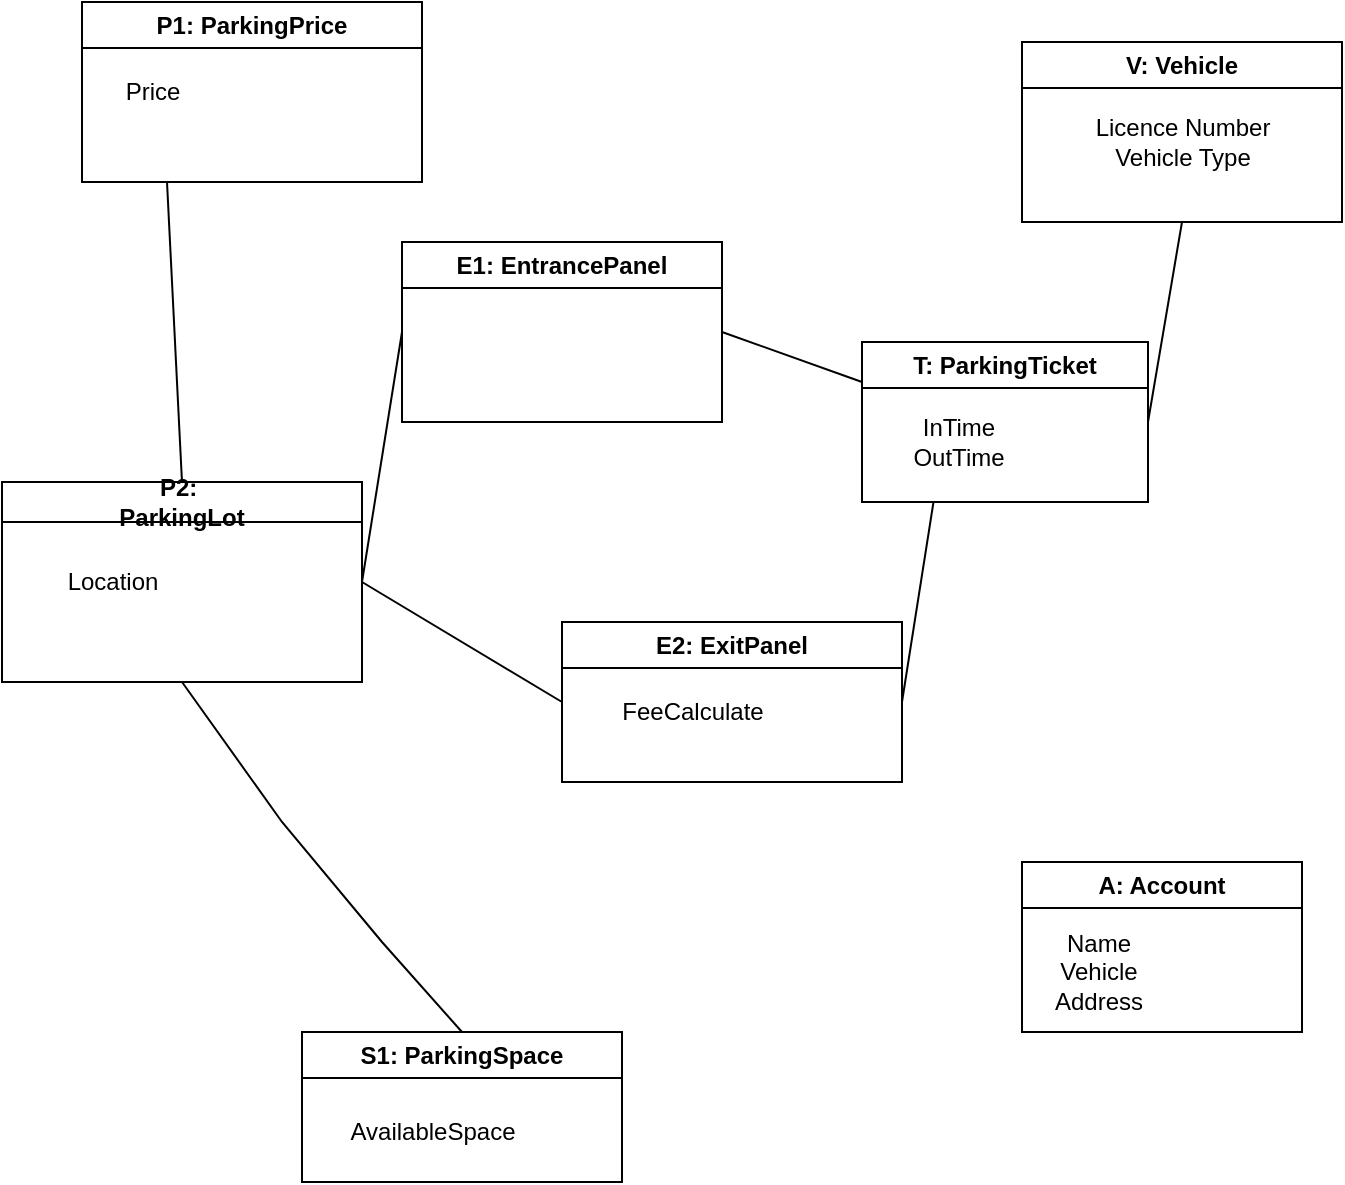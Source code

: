 <mxfile version="26.1.3">
  <diagram name="Page-1" id="dciq36O4vefeJEJ59VlK">
    <mxGraphModel dx="1447" dy="819" grid="1" gridSize="10" guides="1" tooltips="1" connect="1" arrows="1" fold="1" page="1" pageScale="1" pageWidth="827" pageHeight="1169" math="0" shadow="0">
      <root>
        <mxCell id="0" />
        <mxCell id="1" parent="0" />
        <mxCell id="-3k7lm98skq2O4LZpteF-1" value="P1:&amp;nbsp;&lt;span style=&quot;background-color: transparent; color: light-dark(rgb(0, 0, 0), rgb(255, 255, 255));&quot;&gt;ParkingPrice&lt;/span&gt;" style="swimlane;whiteSpace=wrap;html=1;" parent="1" vertex="1">
          <mxGeometry x="150" y="20" width="170" height="90" as="geometry" />
        </mxCell>
        <mxCell id="-3k7lm98skq2O4LZpteF-20" value="Price" style="text;html=1;align=center;verticalAlign=middle;resizable=0;points=[];autosize=1;strokeColor=none;fillColor=none;" parent="-3k7lm98skq2O4LZpteF-1" vertex="1">
          <mxGeometry x="10" y="30" width="50" height="30" as="geometry" />
        </mxCell>
        <mxCell id="-3k7lm98skq2O4LZpteF-3" value="P2:&amp;nbsp;&lt;div&gt;ParkingLot&lt;/div&gt;" style="swimlane;whiteSpace=wrap;html=1;startSize=20;" parent="1" vertex="1">
          <mxGeometry x="110" y="260" width="180" height="100" as="geometry" />
        </mxCell>
        <mxCell id="-3k7lm98skq2O4LZpteF-26" value="Location" style="text;html=1;align=center;verticalAlign=middle;resizable=0;points=[];autosize=1;strokeColor=none;fillColor=none;" parent="-3k7lm98skq2O4LZpteF-3" vertex="1">
          <mxGeometry x="20" y="35" width="70" height="30" as="geometry" />
        </mxCell>
        <mxCell id="-3k7lm98skq2O4LZpteF-4" value="E1:&amp;nbsp;&lt;span style=&quot;background-color: transparent; color: light-dark(rgb(0, 0, 0), rgb(255, 255, 255));&quot;&gt;EntrancePanel&lt;/span&gt;" style="swimlane;whiteSpace=wrap;html=1;" parent="1" vertex="1">
          <mxGeometry x="310" y="140" width="160" height="90" as="geometry" />
        </mxCell>
        <mxCell id="-3k7lm98skq2O4LZpteF-5" value="T: ParkingTicket" style="swimlane;whiteSpace=wrap;html=1;" parent="1" vertex="1">
          <mxGeometry x="540" y="190" width="143" height="80" as="geometry" />
        </mxCell>
        <mxCell id="-3k7lm98skq2O4LZpteF-23" value="InTime&lt;div&gt;OutTime&lt;/div&gt;" style="text;html=1;align=center;verticalAlign=middle;resizable=0;points=[];autosize=1;strokeColor=none;fillColor=none;" parent="-3k7lm98skq2O4LZpteF-5" vertex="1">
          <mxGeometry x="13" y="30" width="70" height="40" as="geometry" />
        </mxCell>
        <mxCell id="-3k7lm98skq2O4LZpteF-6" value="V: Vehicle" style="swimlane;whiteSpace=wrap;html=1;" parent="1" vertex="1">
          <mxGeometry x="620" y="40" width="160" height="90" as="geometry" />
        </mxCell>
        <mxCell id="-3k7lm98skq2O4LZpteF-22" value="Licence Number&lt;br&gt;Vehicle Type" style="text;html=1;align=center;verticalAlign=middle;resizable=0;points=[];autosize=1;strokeColor=none;fillColor=none;" parent="-3k7lm98skq2O4LZpteF-6" vertex="1">
          <mxGeometry x="25" y="30" width="110" height="40" as="geometry" />
        </mxCell>
        <mxCell id="-3k7lm98skq2O4LZpteF-8" value="E2: ExitPanel" style="swimlane;whiteSpace=wrap;html=1;" parent="1" vertex="1">
          <mxGeometry x="390" y="330" width="170" height="80" as="geometry" />
        </mxCell>
        <mxCell id="-3k7lm98skq2O4LZpteF-25" value="FeeCalculate" style="text;html=1;align=center;verticalAlign=middle;resizable=0;points=[];autosize=1;strokeColor=none;fillColor=none;" parent="-3k7lm98skq2O4LZpteF-8" vertex="1">
          <mxGeometry x="20" y="30" width="90" height="30" as="geometry" />
        </mxCell>
        <mxCell id="-3k7lm98skq2O4LZpteF-9" value="S1: ParkingSpace" style="swimlane;whiteSpace=wrap;html=1;" parent="1" vertex="1">
          <mxGeometry x="260" y="535" width="160" height="75" as="geometry" />
        </mxCell>
        <mxCell id="-3k7lm98skq2O4LZpteF-24" value="AvailableSpace" style="text;html=1;align=center;verticalAlign=middle;resizable=0;points=[];autosize=1;strokeColor=none;fillColor=none;" parent="-3k7lm98skq2O4LZpteF-9" vertex="1">
          <mxGeometry x="10" y="35" width="110" height="30" as="geometry" />
        </mxCell>
        <mxCell id="-3k7lm98skq2O4LZpteF-10" value="A: Account" style="swimlane;whiteSpace=wrap;html=1;" parent="1" vertex="1">
          <mxGeometry x="620" y="450" width="140" height="85" as="geometry" />
        </mxCell>
        <mxCell id="n5ViiKNi4kM4uyPFqqo6-1" value="Name&lt;div&gt;Vehicle&lt;br&gt;Address&lt;/div&gt;" style="text;html=1;align=center;verticalAlign=middle;resizable=0;points=[];autosize=1;strokeColor=none;fillColor=none;" vertex="1" parent="-3k7lm98skq2O4LZpteF-10">
          <mxGeometry x="3" y="25" width="70" height="60" as="geometry" />
        </mxCell>
        <mxCell id="-3k7lm98skq2O4LZpteF-12" value="" style="endArrow=none;html=1;rounded=0;exitX=0.5;exitY=0;exitDx=0;exitDy=0;entryX=0.25;entryY=1;entryDx=0;entryDy=0;" parent="1" source="-3k7lm98skq2O4LZpteF-3" target="-3k7lm98skq2O4LZpteF-1" edge="1">
          <mxGeometry width="50" height="50" relative="1" as="geometry">
            <mxPoint x="160" y="220" as="sourcePoint" />
            <mxPoint x="210" y="170" as="targetPoint" />
          </mxGeometry>
        </mxCell>
        <mxCell id="-3k7lm98skq2O4LZpteF-13" value="" style="endArrow=none;html=1;rounded=0;exitX=1;exitY=0.5;exitDx=0;exitDy=0;entryX=0;entryY=0.5;entryDx=0;entryDy=0;" parent="1" source="-3k7lm98skq2O4LZpteF-3" target="-3k7lm98skq2O4LZpteF-8" edge="1">
          <mxGeometry width="50" height="50" relative="1" as="geometry">
            <mxPoint x="220" y="500" as="sourcePoint" />
            <mxPoint x="270" y="450" as="targetPoint" />
          </mxGeometry>
        </mxCell>
        <mxCell id="-3k7lm98skq2O4LZpteF-14" value="" style="endArrow=none;html=1;rounded=0;exitX=1;exitY=0.5;exitDx=0;exitDy=0;entryX=0;entryY=0.5;entryDx=0;entryDy=0;" parent="1" source="-3k7lm98skq2O4LZpteF-3" target="-3k7lm98skq2O4LZpteF-4" edge="1">
          <mxGeometry width="50" height="50" relative="1" as="geometry">
            <mxPoint x="320" y="260" as="sourcePoint" />
            <mxPoint x="454" y="395" as="targetPoint" />
          </mxGeometry>
        </mxCell>
        <mxCell id="-3k7lm98skq2O4LZpteF-15" value="" style="endArrow=none;html=1;rounded=0;exitX=1;exitY=0.5;exitDx=0;exitDy=0;entryX=0.25;entryY=1;entryDx=0;entryDy=0;" parent="1" source="-3k7lm98skq2O4LZpteF-8" target="-3k7lm98skq2O4LZpteF-5" edge="1">
          <mxGeometry width="50" height="50" relative="1" as="geometry">
            <mxPoint x="510" y="310" as="sourcePoint" />
            <mxPoint x="644" y="445" as="targetPoint" />
          </mxGeometry>
        </mxCell>
        <mxCell id="-3k7lm98skq2O4LZpteF-16" value="" style="endArrow=none;html=1;rounded=0;exitX=1;exitY=0.5;exitDx=0;exitDy=0;entryX=0;entryY=0.25;entryDx=0;entryDy=0;" parent="1" source="-3k7lm98skq2O4LZpteF-4" target="-3k7lm98skq2O4LZpteF-5" edge="1">
          <mxGeometry width="50" height="50" relative="1" as="geometry">
            <mxPoint x="540" y="200" as="sourcePoint" />
            <mxPoint x="590" y="150" as="targetPoint" />
          </mxGeometry>
        </mxCell>
        <mxCell id="-3k7lm98skq2O4LZpteF-17" value="" style="endArrow=none;html=1;rounded=0;entryX=0.5;entryY=1;entryDx=0;entryDy=0;exitX=1;exitY=0.5;exitDx=0;exitDy=0;" parent="1" source="-3k7lm98skq2O4LZpteF-5" target="-3k7lm98skq2O4LZpteF-6" edge="1">
          <mxGeometry width="50" height="50" relative="1" as="geometry">
            <mxPoint x="930" y="150" as="sourcePoint" />
            <mxPoint x="980" y="100" as="targetPoint" />
          </mxGeometry>
        </mxCell>
        <mxCell id="-3k7lm98skq2O4LZpteF-19" value="" style="endArrow=none;html=1;rounded=0;exitX=0.5;exitY=1;exitDx=0;exitDy=0;entryX=0.5;entryY=0;entryDx=0;entryDy=0;" parent="1" source="-3k7lm98skq2O4LZpteF-3" target="-3k7lm98skq2O4LZpteF-9" edge="1">
          <mxGeometry width="50" height="50" relative="1" as="geometry">
            <mxPoint x="590" y="540" as="sourcePoint" />
            <mxPoint x="195" y="460" as="targetPoint" />
            <Array as="points">
              <mxPoint x="250" y="430" />
              <mxPoint x="300" y="490" />
            </Array>
          </mxGeometry>
        </mxCell>
      </root>
    </mxGraphModel>
  </diagram>
</mxfile>
